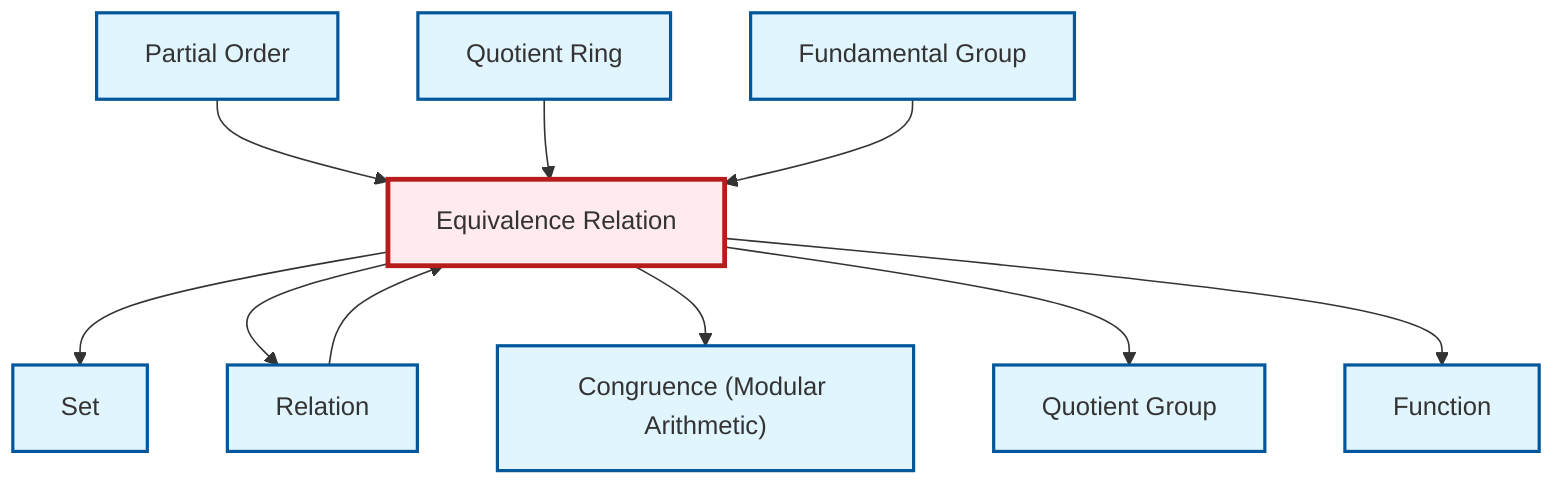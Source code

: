 graph TD
    classDef definition fill:#e1f5fe,stroke:#01579b,stroke-width:2px
    classDef theorem fill:#f3e5f5,stroke:#4a148c,stroke-width:2px
    classDef axiom fill:#fff3e0,stroke:#e65100,stroke-width:2px
    classDef example fill:#e8f5e9,stroke:#1b5e20,stroke-width:2px
    classDef current fill:#ffebee,stroke:#b71c1c,stroke-width:3px
    def-congruence["Congruence (Modular Arithmetic)"]:::definition
    def-function["Function"]:::definition
    def-quotient-ring["Quotient Ring"]:::definition
    def-equivalence-relation["Equivalence Relation"]:::definition
    def-relation["Relation"]:::definition
    def-set["Set"]:::definition
    def-quotient-group["Quotient Group"]:::definition
    def-partial-order["Partial Order"]:::definition
    def-fundamental-group["Fundamental Group"]:::definition
    def-partial-order --> def-equivalence-relation
    def-relation --> def-equivalence-relation
    def-equivalence-relation --> def-set
    def-equivalence-relation --> def-relation
    def-equivalence-relation --> def-congruence
    def-quotient-ring --> def-equivalence-relation
    def-fundamental-group --> def-equivalence-relation
    def-equivalence-relation --> def-quotient-group
    def-equivalence-relation --> def-function
    class def-equivalence-relation current